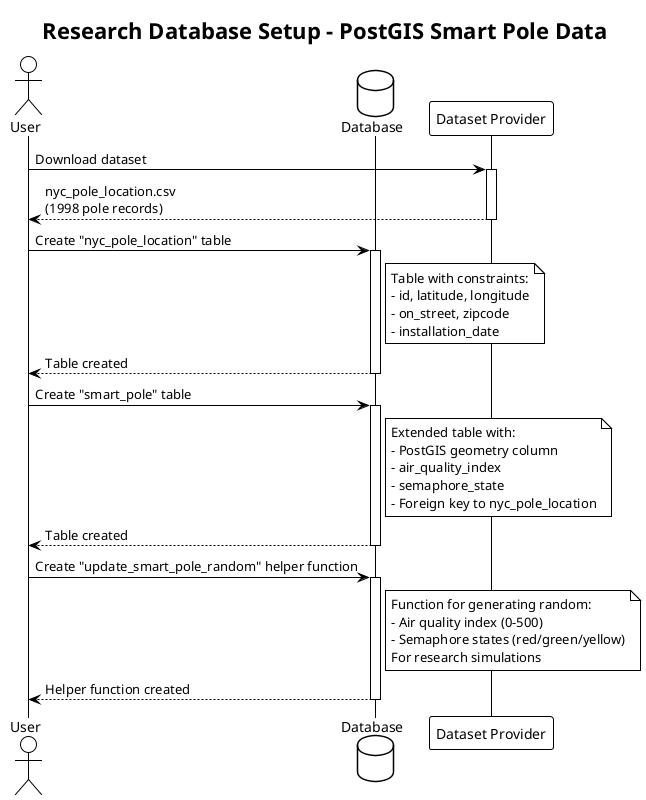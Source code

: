 @startuml seed-workflow
!theme plain
title Research Database Setup - PostGIS Smart Pole Data

' Define participants
actor User
database "Database" as DB
participant "Dataset Provider" as Provider

' Workflow steps
User -> Provider : Download dataset
activate Provider
Provider --> User : nyc_pole_location.csv\n(1998 pole records)
deactivate Provider

User -> DB : Create "nyc_pole_location" table
activate DB
note right of DB
  Table with constraints:
  - id, latitude, longitude
  - on_street, zipcode
  - installation_date
end note
DB --> User : Table created
deactivate DB

User -> DB : Create "smart_pole" table
activate DB
note right of DB
  Extended table with:
  - PostGIS geometry column
  - air_quality_index
  - semaphore_state
  - Foreign key to nyc_pole_location
end note
DB --> User : Table created
deactivate DB

User -> DB : Create "update_smart_pole_random" helper function
activate DB
note right of DB
  Function for generating random:
  - Air quality index (0-500)
  - Semaphore states (red/green/yellow)
  For research simulations
end note
DB --> User : Helper function created
deactivate DB

@enduml
